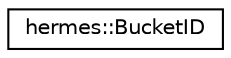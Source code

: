 digraph "Graphical Class Hierarchy"
{
 // LATEX_PDF_SIZE
  edge [fontname="Helvetica",fontsize="10",labelfontname="Helvetica",labelfontsize="10"];
  node [fontname="Helvetica",fontsize="10",shape=record];
  rankdir="LR";
  Node0 [label="hermes::BucketID",height=0.2,width=0.4,color="black", fillcolor="white", style="filled",URL="$unionhermes_1_1_bucket_i_d.html",tooltip=" "];
}
